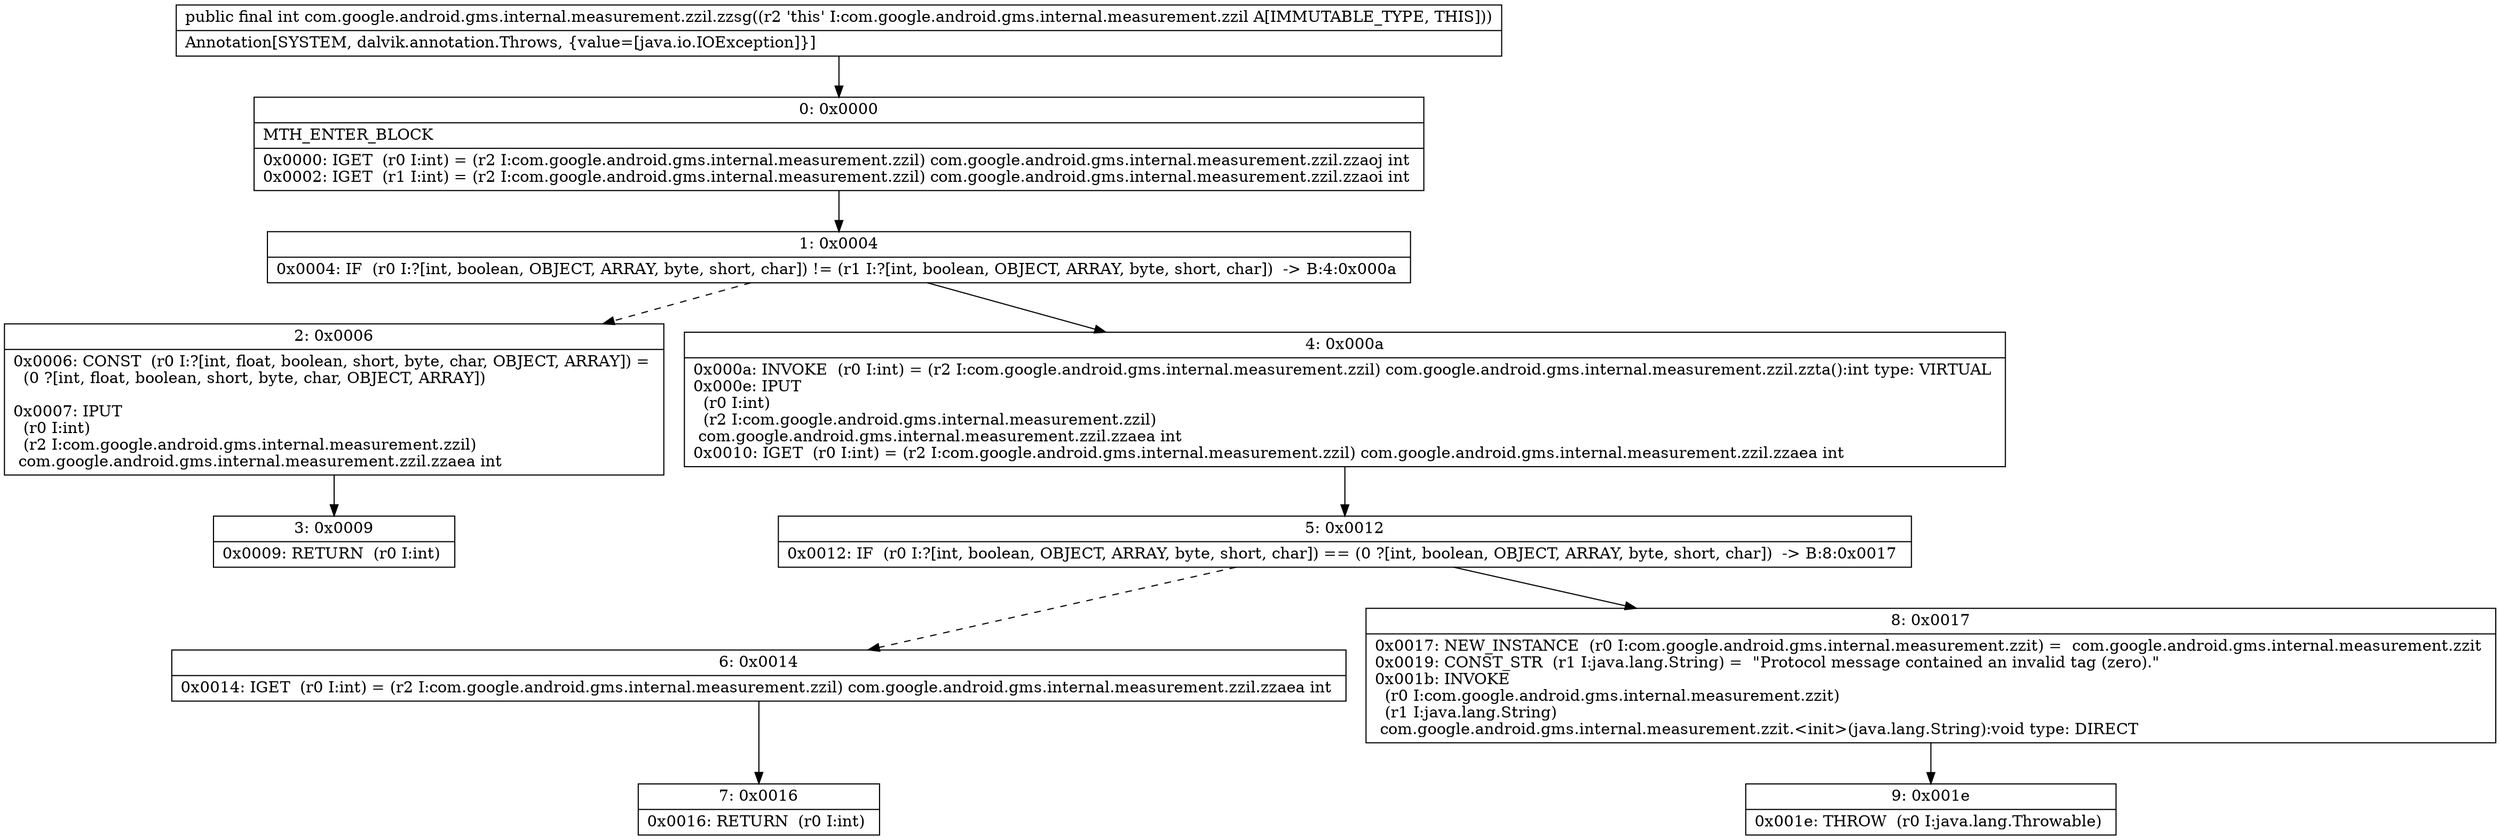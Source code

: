 digraph "CFG forcom.google.android.gms.internal.measurement.zzil.zzsg()I" {
Node_0 [shape=record,label="{0\:\ 0x0000|MTH_ENTER_BLOCK\l|0x0000: IGET  (r0 I:int) = (r2 I:com.google.android.gms.internal.measurement.zzil) com.google.android.gms.internal.measurement.zzil.zzaoj int \l0x0002: IGET  (r1 I:int) = (r2 I:com.google.android.gms.internal.measurement.zzil) com.google.android.gms.internal.measurement.zzil.zzaoi int \l}"];
Node_1 [shape=record,label="{1\:\ 0x0004|0x0004: IF  (r0 I:?[int, boolean, OBJECT, ARRAY, byte, short, char]) != (r1 I:?[int, boolean, OBJECT, ARRAY, byte, short, char])  \-\> B:4:0x000a \l}"];
Node_2 [shape=record,label="{2\:\ 0x0006|0x0006: CONST  (r0 I:?[int, float, boolean, short, byte, char, OBJECT, ARRAY]) = \l  (0 ?[int, float, boolean, short, byte, char, OBJECT, ARRAY])\l \l0x0007: IPUT  \l  (r0 I:int)\l  (r2 I:com.google.android.gms.internal.measurement.zzil)\l com.google.android.gms.internal.measurement.zzil.zzaea int \l}"];
Node_3 [shape=record,label="{3\:\ 0x0009|0x0009: RETURN  (r0 I:int) \l}"];
Node_4 [shape=record,label="{4\:\ 0x000a|0x000a: INVOKE  (r0 I:int) = (r2 I:com.google.android.gms.internal.measurement.zzil) com.google.android.gms.internal.measurement.zzil.zzta():int type: VIRTUAL \l0x000e: IPUT  \l  (r0 I:int)\l  (r2 I:com.google.android.gms.internal.measurement.zzil)\l com.google.android.gms.internal.measurement.zzil.zzaea int \l0x0010: IGET  (r0 I:int) = (r2 I:com.google.android.gms.internal.measurement.zzil) com.google.android.gms.internal.measurement.zzil.zzaea int \l}"];
Node_5 [shape=record,label="{5\:\ 0x0012|0x0012: IF  (r0 I:?[int, boolean, OBJECT, ARRAY, byte, short, char]) == (0 ?[int, boolean, OBJECT, ARRAY, byte, short, char])  \-\> B:8:0x0017 \l}"];
Node_6 [shape=record,label="{6\:\ 0x0014|0x0014: IGET  (r0 I:int) = (r2 I:com.google.android.gms.internal.measurement.zzil) com.google.android.gms.internal.measurement.zzil.zzaea int \l}"];
Node_7 [shape=record,label="{7\:\ 0x0016|0x0016: RETURN  (r0 I:int) \l}"];
Node_8 [shape=record,label="{8\:\ 0x0017|0x0017: NEW_INSTANCE  (r0 I:com.google.android.gms.internal.measurement.zzit) =  com.google.android.gms.internal.measurement.zzit \l0x0019: CONST_STR  (r1 I:java.lang.String) =  \"Protocol message contained an invalid tag (zero).\" \l0x001b: INVOKE  \l  (r0 I:com.google.android.gms.internal.measurement.zzit)\l  (r1 I:java.lang.String)\l com.google.android.gms.internal.measurement.zzit.\<init\>(java.lang.String):void type: DIRECT \l}"];
Node_9 [shape=record,label="{9\:\ 0x001e|0x001e: THROW  (r0 I:java.lang.Throwable) \l}"];
MethodNode[shape=record,label="{public final int com.google.android.gms.internal.measurement.zzil.zzsg((r2 'this' I:com.google.android.gms.internal.measurement.zzil A[IMMUTABLE_TYPE, THIS]))  | Annotation[SYSTEM, dalvik.annotation.Throws, \{value=[java.io.IOException]\}]\l}"];
MethodNode -> Node_0;
Node_0 -> Node_1;
Node_1 -> Node_2[style=dashed];
Node_1 -> Node_4;
Node_2 -> Node_3;
Node_4 -> Node_5;
Node_5 -> Node_6[style=dashed];
Node_5 -> Node_8;
Node_6 -> Node_7;
Node_8 -> Node_9;
}

